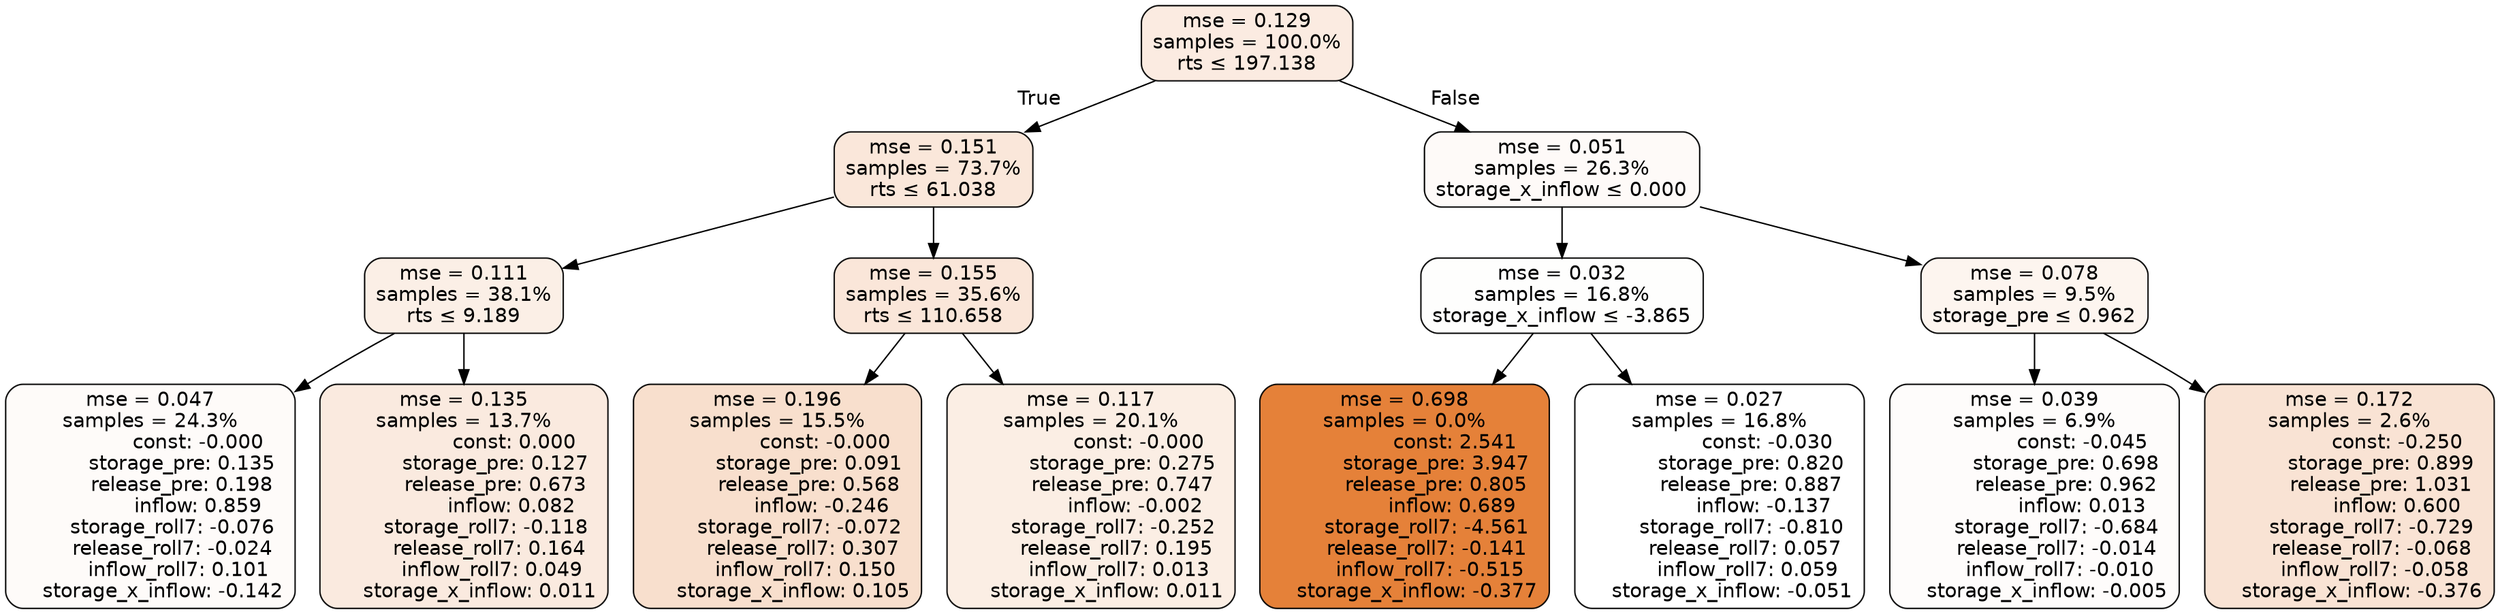 digraph tree {
bgcolor="transparent"
node [shape=rectangle, style="filled, rounded", color="black", fontname=helvetica] ;
edge [fontname=helvetica] ;
	"0" [label="mse = 0.129
samples = 100.0%
rts &le; 197.138", fillcolor="#fbebe1"]
	"1" [label="mse = 0.151
samples = 73.7%
rts &le; 61.038", fillcolor="#fae7da"]
	"2" [label="mse = 0.111
samples = 38.1%
rts &le; 9.189", fillcolor="#fbefe6"]
	"3" [label="mse = 0.047
samples = 24.3%
               const: -0.000
          storage_pre: 0.135
          release_pre: 0.198
               inflow: 0.859
       storage_roll7: -0.076
       release_roll7: -0.024
         inflow_roll7: 0.101
    storage_x_inflow: -0.142", fillcolor="#fefbf9"]
	"4" [label="mse = 0.135
samples = 13.7%
                const: 0.000
          storage_pre: 0.127
          release_pre: 0.673
               inflow: 0.082
       storage_roll7: -0.118
        release_roll7: 0.164
         inflow_roll7: 0.049
     storage_x_inflow: 0.011", fillcolor="#faeadf"]
	"5" [label="mse = 0.155
samples = 35.6%
rts &le; 110.658", fillcolor="#fae6d9"]
	"6" [label="mse = 0.196
samples = 15.5%
               const: -0.000
          storage_pre: 0.091
          release_pre: 0.568
              inflow: -0.246
       storage_roll7: -0.072
        release_roll7: 0.307
         inflow_roll7: 0.150
     storage_x_inflow: 0.105", fillcolor="#f8dfcd"]
	"7" [label="mse = 0.117
samples = 20.1%
               const: -0.000
          storage_pre: 0.275
          release_pre: 0.747
              inflow: -0.002
       storage_roll7: -0.252
        release_roll7: 0.195
         inflow_roll7: 0.013
     storage_x_inflow: 0.011", fillcolor="#fbeee4"]
	"8" [label="mse = 0.051
samples = 26.3%
storage_x_inflow &le; 0.000", fillcolor="#fefaf8"]
	"9" [label="mse = 0.032
samples = 16.8%
storage_x_inflow &le; -3.865", fillcolor="#fefefd"]
	"10" [label="mse = 0.698
samples = 0.0%
                const: 2.541
          storage_pre: 3.947
          release_pre: 0.805
               inflow: 0.689
       storage_roll7: -4.561
       release_roll7: -0.141
        inflow_roll7: -0.515
    storage_x_inflow: -0.377", fillcolor="#e58139"]
	"11" [label="mse = 0.027
samples = 16.8%
               const: -0.030
          storage_pre: 0.820
          release_pre: 0.887
              inflow: -0.137
       storage_roll7: -0.810
        release_roll7: 0.057
         inflow_roll7: 0.059
    storage_x_inflow: -0.051", fillcolor="#ffffff"]
	"12" [label="mse = 0.078
samples = 9.5%
storage_pre &le; 0.962", fillcolor="#fdf5ef"]
	"13" [label="mse = 0.039
samples = 6.9%
               const: -0.045
          storage_pre: 0.698
          release_pre: 0.962
               inflow: 0.013
       storage_roll7: -0.684
       release_roll7: -0.014
        inflow_roll7: -0.010
    storage_x_inflow: -0.005", fillcolor="#fefcfb"]
	"14" [label="mse = 0.172
samples = 2.6%
               const: -0.250
          storage_pre: 0.899
          release_pre: 1.031
               inflow: 0.600
       storage_roll7: -0.729
       release_roll7: -0.068
        inflow_roll7: -0.058
    storage_x_inflow: -0.376", fillcolor="#f9e3d4"]

	"0" -> "1" [labeldistance=2.5, labelangle=45, headlabel="True"]
	"1" -> "2"
	"2" -> "3"
	"2" -> "4"
	"1" -> "5"
	"5" -> "6"
	"5" -> "7"
	"0" -> "8" [labeldistance=2.5, labelangle=-45, headlabel="False"]
	"8" -> "9"
	"9" -> "10"
	"9" -> "11"
	"8" -> "12"
	"12" -> "13"
	"12" -> "14"
}